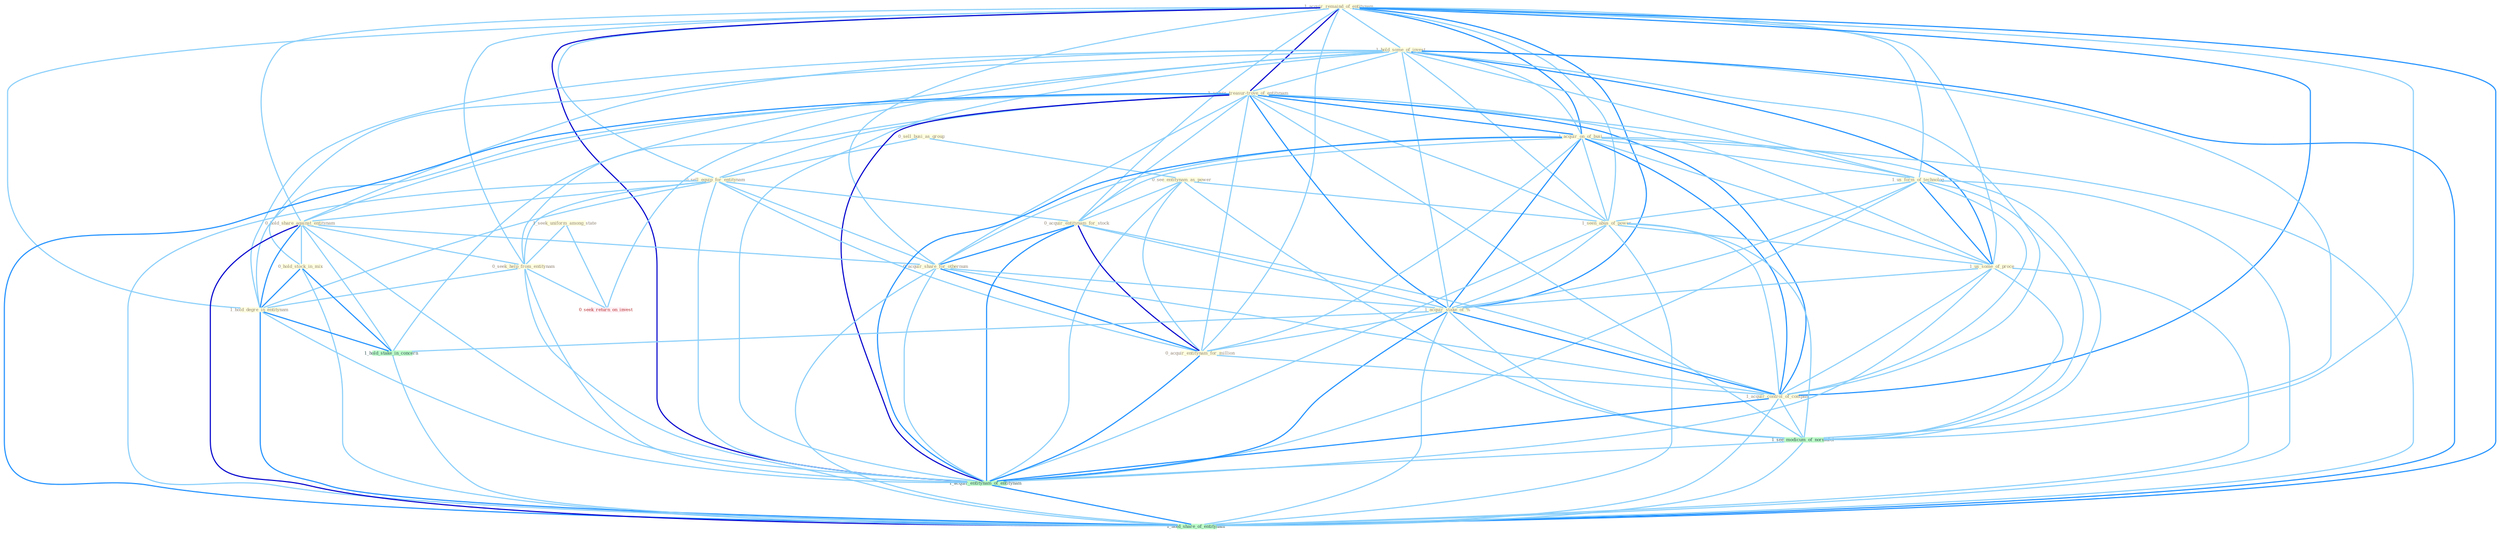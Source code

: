 Graph G{ 
    node
    [shape=polygon,style=filled,width=.5,height=.06,color="#BDFCC9",fixedsize=true,fontsize=4,
    fontcolor="#2f4f4f"];
    {node
    [color="#ffffe0", fontcolor="#8b7d6b"] "0_sell_busi_as_group " "1_acquir_remaind_of_entitynam " "0_see_entitynam_as_power " "1_hold_some_of_invest " "1_acquir_treasur-trove_of_entitynam " "0_sell_equip_for_entitynam " "0_hold_share_against_entitynam " "1_acquir_on_of_busi " "1_us_form_of_technolog " "1_seen_abus_of_power " "0_acquir_entitynam_for_stock " "0_acquir_share_for_othernum " "1_us_some_of_proce " "1_acquir_stake_of_% " "1_seek_uniform_among_state " "0_seek_help_from_entitynam " "0_hold_stock_in_mix " "0_acquir_entitynam_for_million " "1_acquir_control_of_compani " "1_hold_degre_in_entitynam "}
{node [color="#fff0f5", fontcolor="#b22222"] "0_seek_return_on_invest "}
edge [color="#B0E2FF"];

	"0_sell_busi_as_group " -- "0_see_entitynam_as_power " [w="1", color="#87cefa" ];
	"0_sell_busi_as_group " -- "0_sell_equip_for_entitynam " [w="1", color="#87cefa" ];
	"1_acquir_remaind_of_entitynam " -- "1_hold_some_of_invest " [w="1", color="#87cefa" ];
	"1_acquir_remaind_of_entitynam " -- "1_acquir_treasur-trove_of_entitynam " [w="3", color="#0000cd" , len=0.6];
	"1_acquir_remaind_of_entitynam " -- "0_sell_equip_for_entitynam " [w="1", color="#87cefa" ];
	"1_acquir_remaind_of_entitynam " -- "0_hold_share_against_entitynam " [w="1", color="#87cefa" ];
	"1_acquir_remaind_of_entitynam " -- "1_acquir_on_of_busi " [w="2", color="#1e90ff" , len=0.8];
	"1_acquir_remaind_of_entitynam " -- "1_us_form_of_technolog " [w="1", color="#87cefa" ];
	"1_acquir_remaind_of_entitynam " -- "1_seen_abus_of_power " [w="1", color="#87cefa" ];
	"1_acquir_remaind_of_entitynam " -- "0_acquir_entitynam_for_stock " [w="1", color="#87cefa" ];
	"1_acquir_remaind_of_entitynam " -- "0_acquir_share_for_othernum " [w="1", color="#87cefa" ];
	"1_acquir_remaind_of_entitynam " -- "1_us_some_of_proce " [w="1", color="#87cefa" ];
	"1_acquir_remaind_of_entitynam " -- "1_acquir_stake_of_% " [w="2", color="#1e90ff" , len=0.8];
	"1_acquir_remaind_of_entitynam " -- "0_seek_help_from_entitynam " [w="1", color="#87cefa" ];
	"1_acquir_remaind_of_entitynam " -- "0_acquir_entitynam_for_million " [w="1", color="#87cefa" ];
	"1_acquir_remaind_of_entitynam " -- "1_acquir_control_of_compani " [w="2", color="#1e90ff" , len=0.8];
	"1_acquir_remaind_of_entitynam " -- "1_hold_degre_in_entitynam " [w="1", color="#87cefa" ];
	"1_acquir_remaind_of_entitynam " -- "1_see_modicum_of_normalci " [w="1", color="#87cefa" ];
	"1_acquir_remaind_of_entitynam " -- "1_acquir_entitynam_of_entitynam " [w="3", color="#0000cd" , len=0.6];
	"1_acquir_remaind_of_entitynam " -- "1_hold_share_of_entitynam " [w="2", color="#1e90ff" , len=0.8];
	"0_see_entitynam_as_power " -- "1_seen_abus_of_power " [w="1", color="#87cefa" ];
	"0_see_entitynam_as_power " -- "0_acquir_entitynam_for_stock " [w="1", color="#87cefa" ];
	"0_see_entitynam_as_power " -- "0_acquir_entitynam_for_million " [w="1", color="#87cefa" ];
	"0_see_entitynam_as_power " -- "1_see_modicum_of_normalci " [w="1", color="#87cefa" ];
	"0_see_entitynam_as_power " -- "1_acquir_entitynam_of_entitynam " [w="1", color="#87cefa" ];
	"1_hold_some_of_invest " -- "1_acquir_treasur-trove_of_entitynam " [w="1", color="#87cefa" ];
	"1_hold_some_of_invest " -- "0_hold_share_against_entitynam " [w="1", color="#87cefa" ];
	"1_hold_some_of_invest " -- "1_acquir_on_of_busi " [w="1", color="#87cefa" ];
	"1_hold_some_of_invest " -- "1_us_form_of_technolog " [w="1", color="#87cefa" ];
	"1_hold_some_of_invest " -- "1_seen_abus_of_power " [w="1", color="#87cefa" ];
	"1_hold_some_of_invest " -- "1_us_some_of_proce " [w="2", color="#1e90ff" , len=0.8];
	"1_hold_some_of_invest " -- "1_acquir_stake_of_% " [w="1", color="#87cefa" ];
	"1_hold_some_of_invest " -- "0_hold_stock_in_mix " [w="1", color="#87cefa" ];
	"1_hold_some_of_invest " -- "1_acquir_control_of_compani " [w="1", color="#87cefa" ];
	"1_hold_some_of_invest " -- "1_hold_degre_in_entitynam " [w="1", color="#87cefa" ];
	"1_hold_some_of_invest " -- "1_hold_stake_in_concern " [w="1", color="#87cefa" ];
	"1_hold_some_of_invest " -- "0_seek_return_on_invest " [w="1", color="#87cefa" ];
	"1_hold_some_of_invest " -- "1_see_modicum_of_normalci " [w="1", color="#87cefa" ];
	"1_hold_some_of_invest " -- "1_acquir_entitynam_of_entitynam " [w="1", color="#87cefa" ];
	"1_hold_some_of_invest " -- "1_hold_share_of_entitynam " [w="2", color="#1e90ff" , len=0.8];
	"1_acquir_treasur-trove_of_entitynam " -- "0_sell_equip_for_entitynam " [w="1", color="#87cefa" ];
	"1_acquir_treasur-trove_of_entitynam " -- "0_hold_share_against_entitynam " [w="1", color="#87cefa" ];
	"1_acquir_treasur-trove_of_entitynam " -- "1_acquir_on_of_busi " [w="2", color="#1e90ff" , len=0.8];
	"1_acquir_treasur-trove_of_entitynam " -- "1_us_form_of_technolog " [w="1", color="#87cefa" ];
	"1_acquir_treasur-trove_of_entitynam " -- "1_seen_abus_of_power " [w="1", color="#87cefa" ];
	"1_acquir_treasur-trove_of_entitynam " -- "0_acquir_entitynam_for_stock " [w="1", color="#87cefa" ];
	"1_acquir_treasur-trove_of_entitynam " -- "0_acquir_share_for_othernum " [w="1", color="#87cefa" ];
	"1_acquir_treasur-trove_of_entitynam " -- "1_us_some_of_proce " [w="1", color="#87cefa" ];
	"1_acquir_treasur-trove_of_entitynam " -- "1_acquir_stake_of_% " [w="2", color="#1e90ff" , len=0.8];
	"1_acquir_treasur-trove_of_entitynam " -- "0_seek_help_from_entitynam " [w="1", color="#87cefa" ];
	"1_acquir_treasur-trove_of_entitynam " -- "0_acquir_entitynam_for_million " [w="1", color="#87cefa" ];
	"1_acquir_treasur-trove_of_entitynam " -- "1_acquir_control_of_compani " [w="2", color="#1e90ff" , len=0.8];
	"1_acquir_treasur-trove_of_entitynam " -- "1_hold_degre_in_entitynam " [w="1", color="#87cefa" ];
	"1_acquir_treasur-trove_of_entitynam " -- "1_see_modicum_of_normalci " [w="1", color="#87cefa" ];
	"1_acquir_treasur-trove_of_entitynam " -- "1_acquir_entitynam_of_entitynam " [w="3", color="#0000cd" , len=0.6];
	"1_acquir_treasur-trove_of_entitynam " -- "1_hold_share_of_entitynam " [w="2", color="#1e90ff" , len=0.8];
	"0_sell_equip_for_entitynam " -- "0_hold_share_against_entitynam " [w="1", color="#87cefa" ];
	"0_sell_equip_for_entitynam " -- "0_acquir_entitynam_for_stock " [w="1", color="#87cefa" ];
	"0_sell_equip_for_entitynam " -- "0_acquir_share_for_othernum " [w="1", color="#87cefa" ];
	"0_sell_equip_for_entitynam " -- "0_seek_help_from_entitynam " [w="1", color="#87cefa" ];
	"0_sell_equip_for_entitynam " -- "0_acquir_entitynam_for_million " [w="1", color="#87cefa" ];
	"0_sell_equip_for_entitynam " -- "1_hold_degre_in_entitynam " [w="1", color="#87cefa" ];
	"0_sell_equip_for_entitynam " -- "1_acquir_entitynam_of_entitynam " [w="1", color="#87cefa" ];
	"0_sell_equip_for_entitynam " -- "1_hold_share_of_entitynam " [w="1", color="#87cefa" ];
	"0_hold_share_against_entitynam " -- "0_acquir_share_for_othernum " [w="1", color="#87cefa" ];
	"0_hold_share_against_entitynam " -- "0_seek_help_from_entitynam " [w="1", color="#87cefa" ];
	"0_hold_share_against_entitynam " -- "0_hold_stock_in_mix " [w="1", color="#87cefa" ];
	"0_hold_share_against_entitynam " -- "1_hold_degre_in_entitynam " [w="2", color="#1e90ff" , len=0.8];
	"0_hold_share_against_entitynam " -- "1_hold_stake_in_concern " [w="1", color="#87cefa" ];
	"0_hold_share_against_entitynam " -- "1_acquir_entitynam_of_entitynam " [w="1", color="#87cefa" ];
	"0_hold_share_against_entitynam " -- "1_hold_share_of_entitynam " [w="3", color="#0000cd" , len=0.6];
	"1_acquir_on_of_busi " -- "1_us_form_of_technolog " [w="1", color="#87cefa" ];
	"1_acquir_on_of_busi " -- "1_seen_abus_of_power " [w="1", color="#87cefa" ];
	"1_acquir_on_of_busi " -- "0_acquir_entitynam_for_stock " [w="1", color="#87cefa" ];
	"1_acquir_on_of_busi " -- "0_acquir_share_for_othernum " [w="1", color="#87cefa" ];
	"1_acquir_on_of_busi " -- "1_us_some_of_proce " [w="1", color="#87cefa" ];
	"1_acquir_on_of_busi " -- "1_acquir_stake_of_% " [w="2", color="#1e90ff" , len=0.8];
	"1_acquir_on_of_busi " -- "0_acquir_entitynam_for_million " [w="1", color="#87cefa" ];
	"1_acquir_on_of_busi " -- "1_acquir_control_of_compani " [w="2", color="#1e90ff" , len=0.8];
	"1_acquir_on_of_busi " -- "1_see_modicum_of_normalci " [w="1", color="#87cefa" ];
	"1_acquir_on_of_busi " -- "1_acquir_entitynam_of_entitynam " [w="2", color="#1e90ff" , len=0.8];
	"1_acquir_on_of_busi " -- "1_hold_share_of_entitynam " [w="1", color="#87cefa" ];
	"1_us_form_of_technolog " -- "1_seen_abus_of_power " [w="1", color="#87cefa" ];
	"1_us_form_of_technolog " -- "1_us_some_of_proce " [w="2", color="#1e90ff" , len=0.8];
	"1_us_form_of_technolog " -- "1_acquir_stake_of_% " [w="1", color="#87cefa" ];
	"1_us_form_of_technolog " -- "1_acquir_control_of_compani " [w="1", color="#87cefa" ];
	"1_us_form_of_technolog " -- "1_see_modicum_of_normalci " [w="1", color="#87cefa" ];
	"1_us_form_of_technolog " -- "1_acquir_entitynam_of_entitynam " [w="1", color="#87cefa" ];
	"1_us_form_of_technolog " -- "1_hold_share_of_entitynam " [w="1", color="#87cefa" ];
	"1_seen_abus_of_power " -- "1_us_some_of_proce " [w="1", color="#87cefa" ];
	"1_seen_abus_of_power " -- "1_acquir_stake_of_% " [w="1", color="#87cefa" ];
	"1_seen_abus_of_power " -- "1_acquir_control_of_compani " [w="1", color="#87cefa" ];
	"1_seen_abus_of_power " -- "1_see_modicum_of_normalci " [w="1", color="#87cefa" ];
	"1_seen_abus_of_power " -- "1_acquir_entitynam_of_entitynam " [w="1", color="#87cefa" ];
	"1_seen_abus_of_power " -- "1_hold_share_of_entitynam " [w="1", color="#87cefa" ];
	"0_acquir_entitynam_for_stock " -- "0_acquir_share_for_othernum " [w="2", color="#1e90ff" , len=0.8];
	"0_acquir_entitynam_for_stock " -- "1_acquir_stake_of_% " [w="1", color="#87cefa" ];
	"0_acquir_entitynam_for_stock " -- "0_acquir_entitynam_for_million " [w="3", color="#0000cd" , len=0.6];
	"0_acquir_entitynam_for_stock " -- "1_acquir_control_of_compani " [w="1", color="#87cefa" ];
	"0_acquir_entitynam_for_stock " -- "1_acquir_entitynam_of_entitynam " [w="2", color="#1e90ff" , len=0.8];
	"0_acquir_share_for_othernum " -- "1_acquir_stake_of_% " [w="1", color="#87cefa" ];
	"0_acquir_share_for_othernum " -- "0_acquir_entitynam_for_million " [w="2", color="#1e90ff" , len=0.8];
	"0_acquir_share_for_othernum " -- "1_acquir_control_of_compani " [w="1", color="#87cefa" ];
	"0_acquir_share_for_othernum " -- "1_acquir_entitynam_of_entitynam " [w="1", color="#87cefa" ];
	"0_acquir_share_for_othernum " -- "1_hold_share_of_entitynam " [w="1", color="#87cefa" ];
	"1_us_some_of_proce " -- "1_acquir_stake_of_% " [w="1", color="#87cefa" ];
	"1_us_some_of_proce " -- "1_acquir_control_of_compani " [w="1", color="#87cefa" ];
	"1_us_some_of_proce " -- "1_see_modicum_of_normalci " [w="1", color="#87cefa" ];
	"1_us_some_of_proce " -- "1_acquir_entitynam_of_entitynam " [w="1", color="#87cefa" ];
	"1_us_some_of_proce " -- "1_hold_share_of_entitynam " [w="1", color="#87cefa" ];
	"1_acquir_stake_of_% " -- "0_acquir_entitynam_for_million " [w="1", color="#87cefa" ];
	"1_acquir_stake_of_% " -- "1_acquir_control_of_compani " [w="2", color="#1e90ff" , len=0.8];
	"1_acquir_stake_of_% " -- "1_hold_stake_in_concern " [w="1", color="#87cefa" ];
	"1_acquir_stake_of_% " -- "1_see_modicum_of_normalci " [w="1", color="#87cefa" ];
	"1_acquir_stake_of_% " -- "1_acquir_entitynam_of_entitynam " [w="2", color="#1e90ff" , len=0.8];
	"1_acquir_stake_of_% " -- "1_hold_share_of_entitynam " [w="1", color="#87cefa" ];
	"1_seek_uniform_among_state " -- "0_seek_help_from_entitynam " [w="1", color="#87cefa" ];
	"1_seek_uniform_among_state " -- "0_seek_return_on_invest " [w="1", color="#87cefa" ];
	"0_seek_help_from_entitynam " -- "1_hold_degre_in_entitynam " [w="1", color="#87cefa" ];
	"0_seek_help_from_entitynam " -- "0_seek_return_on_invest " [w="1", color="#87cefa" ];
	"0_seek_help_from_entitynam " -- "1_acquir_entitynam_of_entitynam " [w="1", color="#87cefa" ];
	"0_seek_help_from_entitynam " -- "1_hold_share_of_entitynam " [w="1", color="#87cefa" ];
	"0_hold_stock_in_mix " -- "1_hold_degre_in_entitynam " [w="2", color="#1e90ff" , len=0.8];
	"0_hold_stock_in_mix " -- "1_hold_stake_in_concern " [w="2", color="#1e90ff" , len=0.8];
	"0_hold_stock_in_mix " -- "1_hold_share_of_entitynam " [w="1", color="#87cefa" ];
	"0_acquir_entitynam_for_million " -- "1_acquir_control_of_compani " [w="1", color="#87cefa" ];
	"0_acquir_entitynam_for_million " -- "1_acquir_entitynam_of_entitynam " [w="2", color="#1e90ff" , len=0.8];
	"1_acquir_control_of_compani " -- "1_see_modicum_of_normalci " [w="1", color="#87cefa" ];
	"1_acquir_control_of_compani " -- "1_acquir_entitynam_of_entitynam " [w="2", color="#1e90ff" , len=0.8];
	"1_acquir_control_of_compani " -- "1_hold_share_of_entitynam " [w="1", color="#87cefa" ];
	"1_hold_degre_in_entitynam " -- "1_hold_stake_in_concern " [w="2", color="#1e90ff" , len=0.8];
	"1_hold_degre_in_entitynam " -- "1_acquir_entitynam_of_entitynam " [w="1", color="#87cefa" ];
	"1_hold_degre_in_entitynam " -- "1_hold_share_of_entitynam " [w="2", color="#1e90ff" , len=0.8];
	"1_hold_stake_in_concern " -- "1_hold_share_of_entitynam " [w="1", color="#87cefa" ];
	"1_see_modicum_of_normalci " -- "1_acquir_entitynam_of_entitynam " [w="1", color="#87cefa" ];
	"1_see_modicum_of_normalci " -- "1_hold_share_of_entitynam " [w="1", color="#87cefa" ];
	"1_acquir_entitynam_of_entitynam " -- "1_hold_share_of_entitynam " [w="2", color="#1e90ff" , len=0.8];
}